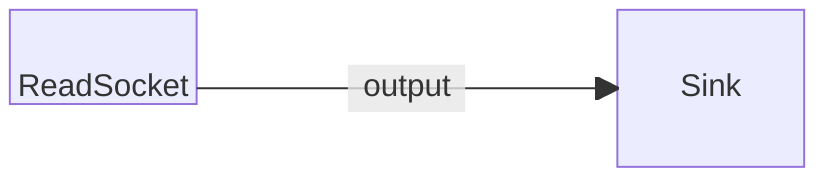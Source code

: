block-beta
    columns 4
    ReadSocket space:2 Sink
    ReadSocket-- "output" -->Sink

    classDef block height:48px,padding:8px;
    classDef hidden visibility:none;
    class ReadSocket block
    class Sink hidden